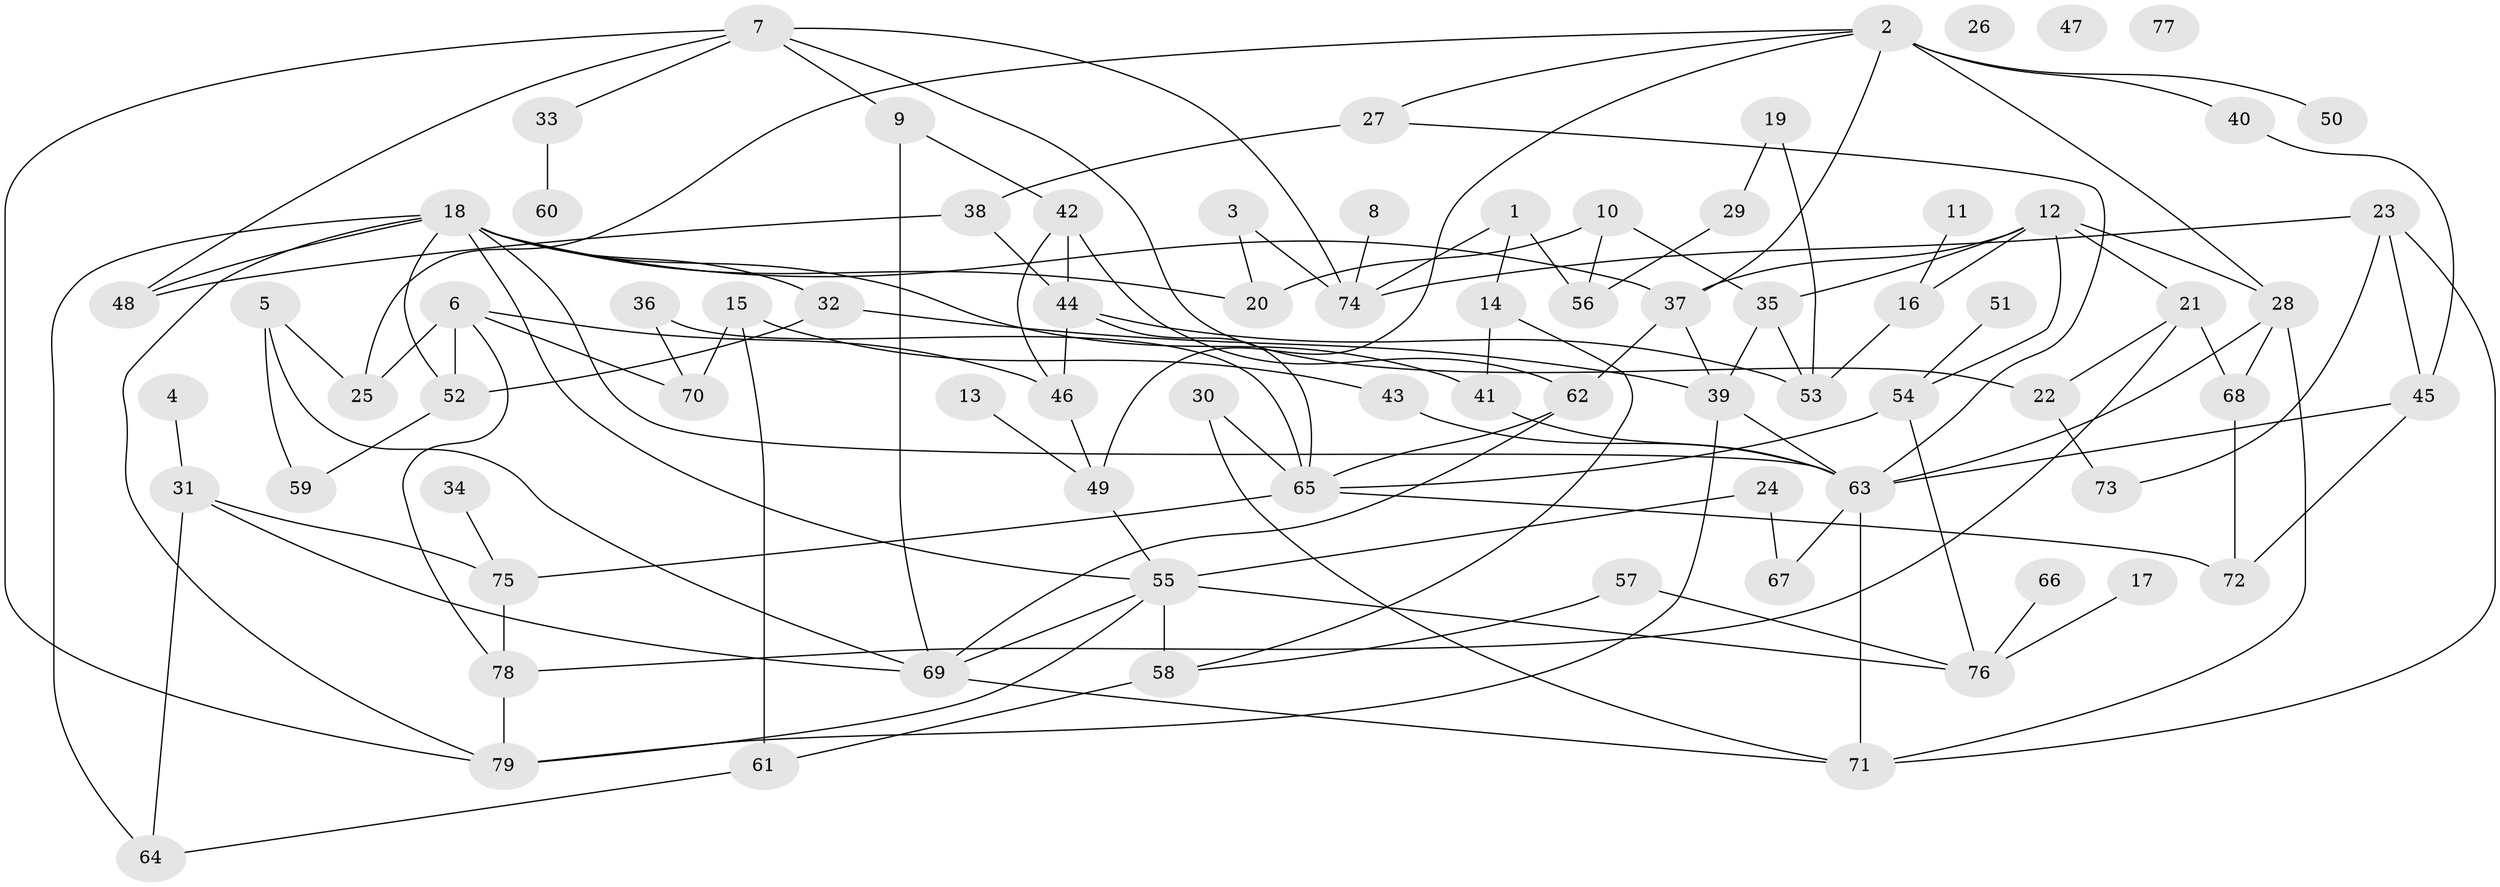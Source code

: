 // Generated by graph-tools (version 1.1) at 2025/25/03/09/25 03:25:20]
// undirected, 79 vertices, 131 edges
graph export_dot {
graph [start="1"]
  node [color=gray90,style=filled];
  1;
  2;
  3;
  4;
  5;
  6;
  7;
  8;
  9;
  10;
  11;
  12;
  13;
  14;
  15;
  16;
  17;
  18;
  19;
  20;
  21;
  22;
  23;
  24;
  25;
  26;
  27;
  28;
  29;
  30;
  31;
  32;
  33;
  34;
  35;
  36;
  37;
  38;
  39;
  40;
  41;
  42;
  43;
  44;
  45;
  46;
  47;
  48;
  49;
  50;
  51;
  52;
  53;
  54;
  55;
  56;
  57;
  58;
  59;
  60;
  61;
  62;
  63;
  64;
  65;
  66;
  67;
  68;
  69;
  70;
  71;
  72;
  73;
  74;
  75;
  76;
  77;
  78;
  79;
  1 -- 14;
  1 -- 56;
  1 -- 74;
  2 -- 25;
  2 -- 27;
  2 -- 28;
  2 -- 37;
  2 -- 40;
  2 -- 49;
  2 -- 50;
  3 -- 20;
  3 -- 74;
  4 -- 31;
  5 -- 25;
  5 -- 59;
  5 -- 69;
  6 -- 25;
  6 -- 46;
  6 -- 52;
  6 -- 70;
  6 -- 78;
  7 -- 9;
  7 -- 22;
  7 -- 33;
  7 -- 48;
  7 -- 74;
  7 -- 79;
  8 -- 74;
  9 -- 42;
  9 -- 69;
  10 -- 20;
  10 -- 35;
  10 -- 56;
  11 -- 16;
  12 -- 16;
  12 -- 21;
  12 -- 28;
  12 -- 35;
  12 -- 37;
  12 -- 54;
  13 -- 49;
  14 -- 41;
  14 -- 58;
  15 -- 43;
  15 -- 61;
  15 -- 70;
  16 -- 53;
  17 -- 76;
  18 -- 20;
  18 -- 32;
  18 -- 37;
  18 -- 41;
  18 -- 48;
  18 -- 52;
  18 -- 55;
  18 -- 63;
  18 -- 64;
  18 -- 79;
  19 -- 29;
  19 -- 53;
  21 -- 22;
  21 -- 68;
  21 -- 78;
  22 -- 73;
  23 -- 45;
  23 -- 71;
  23 -- 73;
  23 -- 74;
  24 -- 55;
  24 -- 67;
  27 -- 38;
  27 -- 63;
  28 -- 63;
  28 -- 68;
  28 -- 71;
  29 -- 56;
  30 -- 65;
  30 -- 71;
  31 -- 64;
  31 -- 69;
  31 -- 75;
  32 -- 39;
  32 -- 52;
  33 -- 60;
  34 -- 75;
  35 -- 39;
  35 -- 53;
  36 -- 65;
  36 -- 70;
  37 -- 39;
  37 -- 62;
  38 -- 44;
  38 -- 48;
  39 -- 63;
  39 -- 79;
  40 -- 45;
  41 -- 63;
  42 -- 44;
  42 -- 46;
  42 -- 62;
  43 -- 63;
  44 -- 46;
  44 -- 53;
  44 -- 65;
  45 -- 63;
  45 -- 72;
  46 -- 49;
  49 -- 55;
  51 -- 54;
  52 -- 59;
  54 -- 65;
  54 -- 76;
  55 -- 58;
  55 -- 69;
  55 -- 76;
  55 -- 79;
  57 -- 58;
  57 -- 76;
  58 -- 61;
  61 -- 64;
  62 -- 65;
  62 -- 69;
  63 -- 67;
  63 -- 71;
  65 -- 72;
  65 -- 75;
  66 -- 76;
  68 -- 72;
  69 -- 71;
  75 -- 78;
  78 -- 79;
}
